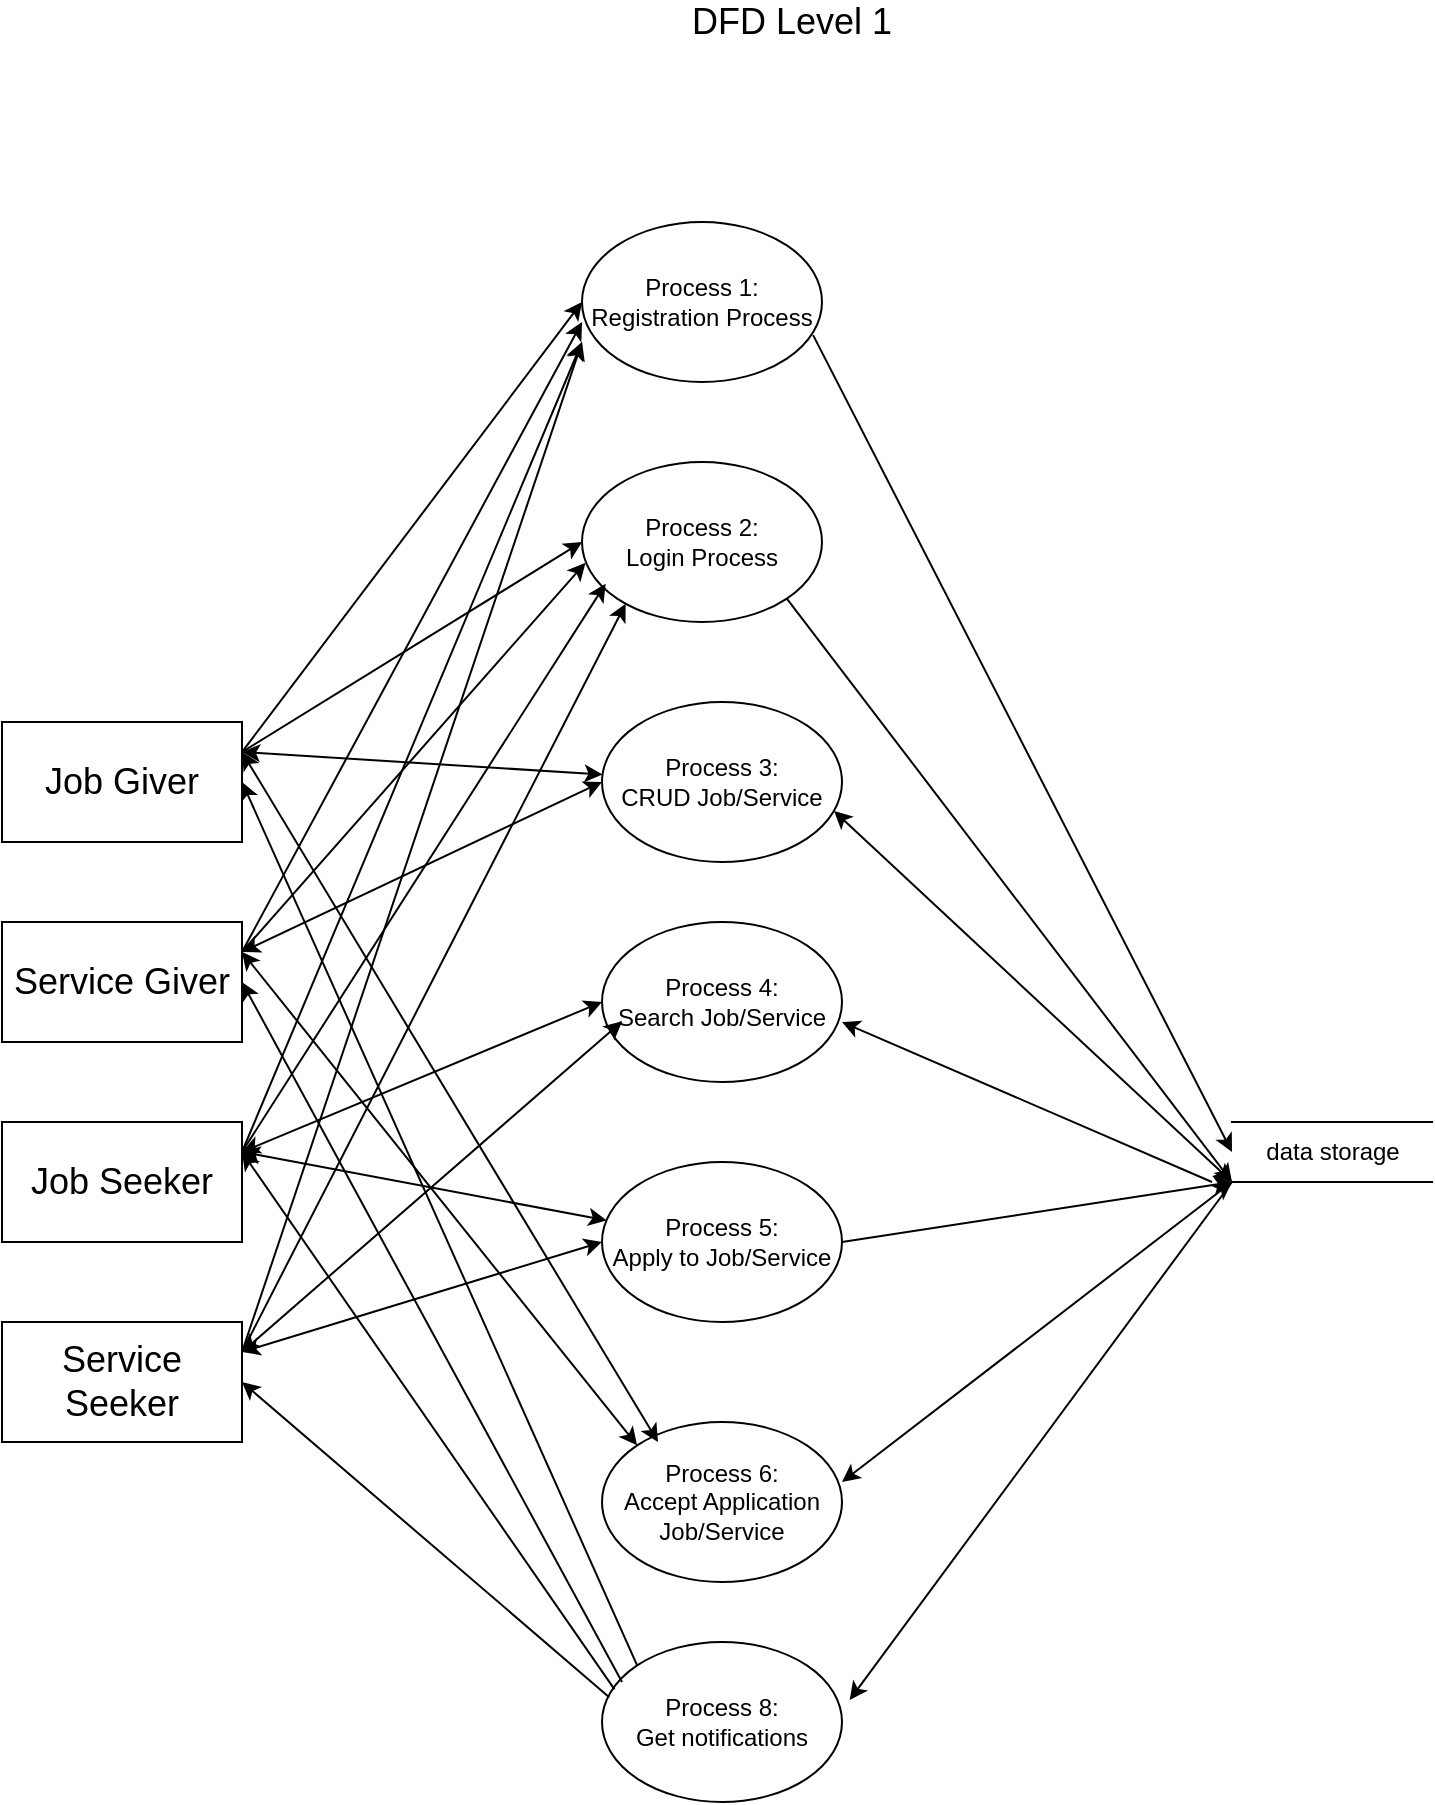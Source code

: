 <mxfile version="10.7.5" type="device"><diagram id="FUxGe3bpGTqjDw8od2aF" name="Page-1"><mxGraphModel dx="840" dy="495" grid="1" gridSize="10" guides="1" tooltips="1" connect="1" arrows="1" fold="1" page="1" pageScale="1" pageWidth="1654" pageHeight="1169" math="0" shadow="0"><root><mxCell id="0"/><mxCell id="1" parent="0"/><mxCell id="d3rOgKsIBYAisCl5lSKZ-1" value="&lt;font style=&quot;font-size: 18px&quot;&gt;DFD Level 1&lt;br&gt;&lt;/font&gt;" style="text;html=1;strokeColor=none;fillColor=none;align=center;verticalAlign=middle;whiteSpace=wrap;rounded=0;" parent="1" vertex="1"><mxGeometry x="690" y="50" width="160" height="20" as="geometry"/></mxCell><mxCell id="d3rOgKsIBYAisCl5lSKZ-2" value="&lt;font style=&quot;font-size: 18px&quot;&gt;Job Giver&lt;/font&gt;" style="rounded=0;whiteSpace=wrap;html=1;" parent="1" vertex="1"><mxGeometry x="375" y="410" width="120" height="60" as="geometry"/></mxCell><mxCell id="d3rOgKsIBYAisCl5lSKZ-3" value="&lt;font style=&quot;font-size: 18px&quot;&gt;Job Seeker&lt;/font&gt;" style="rounded=0;whiteSpace=wrap;html=1;" parent="1" vertex="1"><mxGeometry x="375" y="610" width="120" height="60" as="geometry"/></mxCell><mxCell id="d3rOgKsIBYAisCl5lSKZ-4" value="&lt;font style=&quot;font-size: 18px&quot;&gt;Service Giver&lt;/font&gt;" style="rounded=0;whiteSpace=wrap;html=1;" parent="1" vertex="1"><mxGeometry x="375" y="510" width="120" height="60" as="geometry"/></mxCell><mxCell id="d3rOgKsIBYAisCl5lSKZ-6" value="&lt;font style=&quot;font-size: 18px&quot;&gt;Service Seeker&lt;/font&gt;" style="rounded=0;whiteSpace=wrap;html=1;" parent="1" vertex="1"><mxGeometry x="375" y="710" width="120" height="60" as="geometry"/></mxCell><mxCell id="d3rOgKsIBYAisCl5lSKZ-20" value="&lt;font style=&quot;font-size: 12px&quot;&gt;Process 1:&lt;br&gt;Registration Process&lt;/font&gt;&lt;br&gt;" style="ellipse;whiteSpace=wrap;html=1;" parent="1" vertex="1"><mxGeometry x="665" y="160" width="120" height="80" as="geometry"/></mxCell><mxCell id="d3rOgKsIBYAisCl5lSKZ-21" value="Process 2:&lt;br&gt;Login Process&lt;br&gt;" style="ellipse;whiteSpace=wrap;html=1;" parent="1" vertex="1"><mxGeometry x="665" y="280" width="120" height="80" as="geometry"/></mxCell><mxCell id="d3rOgKsIBYAisCl5lSKZ-22" value="Process 5:&lt;br&gt;Apply to Job/Service&lt;br&gt;" style="ellipse;whiteSpace=wrap;html=1;" parent="1" vertex="1"><mxGeometry x="675" y="630" width="120" height="80" as="geometry"/></mxCell><mxCell id="d3rOgKsIBYAisCl5lSKZ-23" value="Process 4:&lt;br&gt;Search Job/Service&lt;br&gt;" style="ellipse;whiteSpace=wrap;html=1;" parent="1" vertex="1"><mxGeometry x="675" y="510" width="120" height="80" as="geometry"/></mxCell><mxCell id="d3rOgKsIBYAisCl5lSKZ-24" value="Process 8:&lt;br&gt;Get notifications&lt;br&gt;" style="ellipse;whiteSpace=wrap;html=1;" parent="1" vertex="1"><mxGeometry x="675" y="870" width="120" height="80" as="geometry"/></mxCell><mxCell id="d3rOgKsIBYAisCl5lSKZ-25" value="Process 6:&lt;br&gt;Accept Application&lt;br&gt;Job/Service&lt;br&gt;" style="ellipse;whiteSpace=wrap;html=1;" parent="1" vertex="1"><mxGeometry x="675" y="760" width="120" height="80" as="geometry"/></mxCell><mxCell id="d3rOgKsIBYAisCl5lSKZ-27" value="Process 3:&lt;br&gt;CRUD Job/Service&lt;br&gt;" style="ellipse;whiteSpace=wrap;html=1;" parent="1" vertex="1"><mxGeometry x="675" y="400" width="120" height="80" as="geometry"/></mxCell><mxCell id="d3rOgKsIBYAisCl5lSKZ-32" value="" style="endArrow=classic;html=1;entryX=0;entryY=0.5;entryDx=0;entryDy=0;exitX=1;exitY=0.25;exitDx=0;exitDy=0;" parent="1" source="d3rOgKsIBYAisCl5lSKZ-2" target="d3rOgKsIBYAisCl5lSKZ-21" edge="1"><mxGeometry width="50" height="50" relative="1" as="geometry"><mxPoint x="375" y="1050" as="sourcePoint"/><mxPoint x="425" y="1000" as="targetPoint"/></mxGeometry></mxCell><mxCell id="d3rOgKsIBYAisCl5lSKZ-33" value="" style="endArrow=classic;html=1;entryX=0.015;entryY=0.629;entryDx=0;entryDy=0;exitX=1;exitY=0.25;exitDx=0;exitDy=0;entryPerimeter=0;" parent="1" source="d3rOgKsIBYAisCl5lSKZ-4" target="d3rOgKsIBYAisCl5lSKZ-21" edge="1"><mxGeometry width="50" height="50" relative="1" as="geometry"><mxPoint x="505.059" y="434.941" as="sourcePoint"/><mxPoint x="674.471" y="330.235" as="targetPoint"/></mxGeometry></mxCell><mxCell id="d3rOgKsIBYAisCl5lSKZ-34" value="" style="endArrow=classic;html=1;entryX=0.015;entryY=0.629;entryDx=0;entryDy=0;exitX=1;exitY=0.25;exitDx=0;exitDy=0;entryPerimeter=0;" parent="1" source="d3rOgKsIBYAisCl5lSKZ-3" edge="1"><mxGeometry width="50" height="50" relative="1" as="geometry"><mxPoint x="505.059" y="534.941" as="sourcePoint"/><mxPoint x="676.824" y="340.824" as="targetPoint"/></mxGeometry></mxCell><mxCell id="d3rOgKsIBYAisCl5lSKZ-35" value="" style="endArrow=classic;html=1;entryX=0.015;entryY=0.629;entryDx=0;entryDy=0;exitX=1;exitY=0.25;exitDx=0;exitDy=0;entryPerimeter=0;" parent="1" source="d3rOgKsIBYAisCl5lSKZ-6" edge="1"><mxGeometry width="50" height="50" relative="1" as="geometry"><mxPoint x="505.059" y="634.941" as="sourcePoint"/><mxPoint x="686.824" y="350.824" as="targetPoint"/></mxGeometry></mxCell><mxCell id="d3rOgKsIBYAisCl5lSKZ-36" value="" style="endArrow=classic;html=1;entryX=0;entryY=0.5;entryDx=0;entryDy=0;exitX=1;exitY=0.25;exitDx=0;exitDy=0;" parent="1" target="d3rOgKsIBYAisCl5lSKZ-20" edge="1"><mxGeometry width="50" height="50" relative="1" as="geometry"><mxPoint x="495.059" y="424.941" as="sourcePoint"/><mxPoint x="664.471" y="320.235" as="targetPoint"/></mxGeometry></mxCell><mxCell id="d3rOgKsIBYAisCl5lSKZ-37" value="" style="endArrow=classic;html=1;exitX=1;exitY=0.25;exitDx=0;exitDy=0;" parent="1" source="d3rOgKsIBYAisCl5lSKZ-4" edge="1"><mxGeometry width="50" height="50" relative="1" as="geometry"><mxPoint x="505.059" y="534.941" as="sourcePoint"/><mxPoint x="665" y="210" as="targetPoint"/></mxGeometry></mxCell><mxCell id="d3rOgKsIBYAisCl5lSKZ-38" value="" style="endArrow=classic;html=1;exitX=1;exitY=0.25;exitDx=0;exitDy=0;" parent="1" source="d3rOgKsIBYAisCl5lSKZ-3" edge="1"><mxGeometry width="50" height="50" relative="1" as="geometry"><mxPoint x="505.059" y="634.941" as="sourcePoint"/><mxPoint x="665" y="220" as="targetPoint"/></mxGeometry></mxCell><mxCell id="d3rOgKsIBYAisCl5lSKZ-39" value="" style="endArrow=classic;html=1;exitX=1;exitY=0.25;exitDx=0;exitDy=0;" parent="1" source="d3rOgKsIBYAisCl5lSKZ-6" edge="1"><mxGeometry width="50" height="50" relative="1" as="geometry"><mxPoint x="505.059" y="734.941" as="sourcePoint"/><mxPoint x="665" y="220" as="targetPoint"/></mxGeometry></mxCell><mxCell id="d3rOgKsIBYAisCl5lSKZ-45" value="" style="endArrow=classic;startArrow=classic;html=1;entryX=0;entryY=0.5;entryDx=0;entryDy=0;exitX=1;exitY=0.25;exitDx=0;exitDy=0;" parent="1" source="d3rOgKsIBYAisCl5lSKZ-4" target="d3rOgKsIBYAisCl5lSKZ-27" edge="1"><mxGeometry width="50" height="50" relative="1" as="geometry"><mxPoint x="495" y="550" as="sourcePoint"/><mxPoint x="545" y="500" as="targetPoint"/></mxGeometry></mxCell><mxCell id="d3rOgKsIBYAisCl5lSKZ-46" value="" style="endArrow=classic;startArrow=classic;html=1;entryX=0;entryY=0;entryDx=0;entryDy=0;exitX=1;exitY=0.25;exitDx=0;exitDy=0;" parent="1" source="d3rOgKsIBYAisCl5lSKZ-4" target="d3rOgKsIBYAisCl5lSKZ-25" edge="1"><mxGeometry width="50" height="50" relative="1" as="geometry"><mxPoint x="505.059" y="534.941" as="sourcePoint"/><mxPoint x="685.059" y="450.235" as="targetPoint"/></mxGeometry></mxCell><mxCell id="d3rOgKsIBYAisCl5lSKZ-47" value="" style="endArrow=classic;startArrow=classic;html=1;exitX=1;exitY=0.25;exitDx=0;exitDy=0;" parent="1" source="d3rOgKsIBYAisCl5lSKZ-2" target="d3rOgKsIBYAisCl5lSKZ-27" edge="1"><mxGeometry width="50" height="50" relative="1" as="geometry"><mxPoint x="505" y="520" as="sourcePoint"/><mxPoint x="675" y="450" as="targetPoint"/></mxGeometry></mxCell><mxCell id="d3rOgKsIBYAisCl5lSKZ-48" value="" style="endArrow=classic;startArrow=classic;html=1;exitX=1;exitY=0.25;exitDx=0;exitDy=0;" parent="1" source="d3rOgKsIBYAisCl5lSKZ-2" edge="1"><mxGeometry width="50" height="50" relative="1" as="geometry"><mxPoint x="505.059" y="534.941" as="sourcePoint"/><mxPoint x="703" y="770" as="targetPoint"/></mxGeometry></mxCell><mxCell id="d3rOgKsIBYAisCl5lSKZ-49" value="" style="endArrow=classic;startArrow=classic;html=1;entryX=0;entryY=0.5;entryDx=0;entryDy=0;exitX=1;exitY=0.25;exitDx=0;exitDy=0;" parent="1" source="d3rOgKsIBYAisCl5lSKZ-3" target="d3rOgKsIBYAisCl5lSKZ-23" edge="1"><mxGeometry width="50" height="50" relative="1" as="geometry"><mxPoint x="375" y="1020" as="sourcePoint"/><mxPoint x="425" y="970" as="targetPoint"/></mxGeometry></mxCell><mxCell id="d3rOgKsIBYAisCl5lSKZ-50" value="" style="endArrow=classic;startArrow=classic;html=1;entryX=0;entryY=0.5;entryDx=0;entryDy=0;exitX=1;exitY=0.25;exitDx=0;exitDy=0;" parent="1" source="d3rOgKsIBYAisCl5lSKZ-6" edge="1"><mxGeometry width="50" height="50" relative="1" as="geometry"><mxPoint x="505.059" y="634.941" as="sourcePoint"/><mxPoint x="685.059" y="559.647" as="targetPoint"/></mxGeometry></mxCell><mxCell id="d3rOgKsIBYAisCl5lSKZ-51" value="" style="endArrow=classic;startArrow=classic;html=1;exitX=1;exitY=0.25;exitDx=0;exitDy=0;" parent="1" source="d3rOgKsIBYAisCl5lSKZ-3" target="d3rOgKsIBYAisCl5lSKZ-22" edge="1"><mxGeometry width="50" height="50" relative="1" as="geometry"><mxPoint x="505.059" y="634.941" as="sourcePoint"/><mxPoint x="685" y="560" as="targetPoint"/></mxGeometry></mxCell><mxCell id="d3rOgKsIBYAisCl5lSKZ-52" value="" style="endArrow=classic;startArrow=classic;html=1;exitX=1;exitY=0.25;exitDx=0;exitDy=0;entryX=0;entryY=0.5;entryDx=0;entryDy=0;" parent="1" source="d3rOgKsIBYAisCl5lSKZ-6" target="d3rOgKsIBYAisCl5lSKZ-22" edge="1"><mxGeometry width="50" height="50" relative="1" as="geometry"><mxPoint x="505.059" y="634.941" as="sourcePoint"/><mxPoint x="687.234" y="669.187" as="targetPoint"/></mxGeometry></mxCell><mxCell id="d3rOgKsIBYAisCl5lSKZ-53" value="" style="endArrow=classic;html=1;exitX=0.03;exitY=0.345;exitDx=0;exitDy=0;exitPerimeter=0;entryX=1;entryY=0.5;entryDx=0;entryDy=0;" parent="1" source="d3rOgKsIBYAisCl5lSKZ-24" target="d3rOgKsIBYAisCl5lSKZ-6" edge="1"><mxGeometry width="50" height="50" relative="1" as="geometry"><mxPoint x="375" y="1020" as="sourcePoint"/><mxPoint x="545" y="780" as="targetPoint"/></mxGeometry></mxCell><mxCell id="d3rOgKsIBYAisCl5lSKZ-54" value="" style="endArrow=classic;html=1;exitX=0.052;exitY=0.296;exitDx=0;exitDy=0;exitPerimeter=0;entryX=1;entryY=0.25;entryDx=0;entryDy=0;" parent="1" source="d3rOgKsIBYAisCl5lSKZ-24" target="d3rOgKsIBYAisCl5lSKZ-3" edge="1"><mxGeometry width="50" height="50" relative="1" as="geometry"><mxPoint x="688.588" y="907.882" as="sourcePoint"/><mxPoint x="505.059" y="750.235" as="targetPoint"/></mxGeometry></mxCell><mxCell id="d3rOgKsIBYAisCl5lSKZ-55" value="" style="endArrow=classic;html=1;entryX=1;entryY=0.5;entryDx=0;entryDy=0;" parent="1" target="d3rOgKsIBYAisCl5lSKZ-4" edge="1"><mxGeometry width="50" height="50" relative="1" as="geometry"><mxPoint x="685" y="890" as="sourcePoint"/><mxPoint x="505.059" y="634.941" as="targetPoint"/></mxGeometry></mxCell><mxCell id="d3rOgKsIBYAisCl5lSKZ-56" value="" style="endArrow=classic;html=1;entryX=1;entryY=0.5;entryDx=0;entryDy=0;exitX=0;exitY=0;exitDx=0;exitDy=0;" parent="1" source="d3rOgKsIBYAisCl5lSKZ-24" target="d3rOgKsIBYAisCl5lSKZ-2" edge="1"><mxGeometry width="50" height="50" relative="1" as="geometry"><mxPoint x="695" y="900" as="sourcePoint"/><mxPoint x="505.059" y="550.235" as="targetPoint"/></mxGeometry></mxCell><mxCell id="d3rOgKsIBYAisCl5lSKZ-57" value="" style="endArrow=classic;html=1;entryX=1.032;entryY=0.362;entryDx=0;entryDy=0;entryPerimeter=0;exitX=0;exitY=1;exitDx=0;exitDy=0;" parent="1" target="d3rOgKsIBYAisCl5lSKZ-24" edge="1" source="d3rOgKsIBYAisCl5lSKZ-65"><mxGeometry width="50" height="50" relative="1" as="geometry"><mxPoint x="985" y="670" as="sourcePoint"/><mxPoint x="425" y="970" as="targetPoint"/></mxGeometry></mxCell><mxCell id="d3rOgKsIBYAisCl5lSKZ-59" value="" style="endArrow=classic;startArrow=classic;html=1;entryX=0;entryY=1;entryDx=0;entryDy=0;" parent="1" target="d3rOgKsIBYAisCl5lSKZ-65" edge="1"><mxGeometry width="50" height="50" relative="1" as="geometry"><mxPoint x="795" y="790" as="sourcePoint"/><mxPoint x="979" y="669" as="targetPoint"/></mxGeometry></mxCell><mxCell id="d3rOgKsIBYAisCl5lSKZ-60" value="" style="endArrow=classic;html=1;entryX=0;entryY=1;entryDx=0;entryDy=0;exitX=1;exitY=0.5;exitDx=0;exitDy=0;" parent="1" source="d3rOgKsIBYAisCl5lSKZ-22" target="d3rOgKsIBYAisCl5lSKZ-65" edge="1"><mxGeometry width="50" height="50" relative="1" as="geometry"><mxPoint x="375" y="1020" as="sourcePoint"/><mxPoint x="975" y="640" as="targetPoint"/></mxGeometry></mxCell><mxCell id="d3rOgKsIBYAisCl5lSKZ-61" value="" style="endArrow=classic;html=1;" parent="1" edge="1"><mxGeometry width="50" height="50" relative="1" as="geometry"><mxPoint x="980" y="640" as="sourcePoint"/><mxPoint x="795" y="560" as="targetPoint"/></mxGeometry></mxCell><mxCell id="d3rOgKsIBYAisCl5lSKZ-62" value="" style="endArrow=classic;startArrow=classic;html=1;entryX=0;entryY=1;entryDx=0;entryDy=0;exitX=0.967;exitY=0.681;exitDx=0;exitDy=0;exitPerimeter=0;" parent="1" source="d3rOgKsIBYAisCl5lSKZ-27" target="d3rOgKsIBYAisCl5lSKZ-65" edge="1"><mxGeometry width="50" height="50" relative="1" as="geometry"><mxPoint x="375" y="1020" as="sourcePoint"/><mxPoint x="983" y="600" as="targetPoint"/></mxGeometry></mxCell><mxCell id="d3rOgKsIBYAisCl5lSKZ-63" value="" style="endArrow=classic;html=1;exitX=1;exitY=1;exitDx=0;exitDy=0;entryX=0;entryY=1;entryDx=0;entryDy=0;" parent="1" source="d3rOgKsIBYAisCl5lSKZ-21" target="d3rOgKsIBYAisCl5lSKZ-65" edge="1"><mxGeometry width="50" height="50" relative="1" as="geometry"><mxPoint x="375" y="1020" as="sourcePoint"/><mxPoint x="999.793" y="579.999" as="targetPoint"/></mxGeometry></mxCell><mxCell id="d3rOgKsIBYAisCl5lSKZ-64" value="" style="endArrow=classic;html=1;entryX=0;entryY=0.5;entryDx=0;entryDy=0;exitX=0.963;exitY=0.707;exitDx=0;exitDy=0;exitPerimeter=0;" parent="1" source="d3rOgKsIBYAisCl5lSKZ-20" target="d3rOgKsIBYAisCl5lSKZ-65" edge="1"><mxGeometry width="50" height="50" relative="1" as="geometry"><mxPoint x="985" y="530" as="sourcePoint"/><mxPoint x="1017" y="564" as="targetPoint"/></mxGeometry></mxCell><mxCell id="d3rOgKsIBYAisCl5lSKZ-65" value="data storage" style="html=1;dashed=0;whitespace=wrap;shape=partialRectangle;right=0;left=0;fillColor=none;" parent="1" vertex="1"><mxGeometry x="990" y="610" width="100" height="30" as="geometry"/></mxCell></root></mxGraphModel></diagram></mxfile>